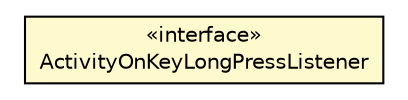 #!/usr/local/bin/dot
#
# Class diagram 
# Generated by UMLGraph version 5.1 (http://www.umlgraph.org/)
#

digraph G {
	edge [fontname="Helvetica",fontsize=10,labelfontname="Helvetica",labelfontsize=10];
	node [fontname="Helvetica",fontsize=10,shape=plaintext];
	nodesep=0.25;
	ranksep=0.5;
	// org.androidtransfuse.listeners.ActivityOnKeyLongPressListener
	c12260 [label=<<table title="org.androidtransfuse.listeners.ActivityOnKeyLongPressListener" border="0" cellborder="1" cellspacing="0" cellpadding="2" port="p" bgcolor="lemonChiffon" href="./ActivityOnKeyLongPressListener.html">
		<tr><td><table border="0" cellspacing="0" cellpadding="1">
<tr><td align="center" balign="center"> &#171;interface&#187; </td></tr>
<tr><td align="center" balign="center"> ActivityOnKeyLongPressListener </td></tr>
		</table></td></tr>
		</table>>, fontname="Helvetica", fontcolor="black", fontsize=10.0];
}

